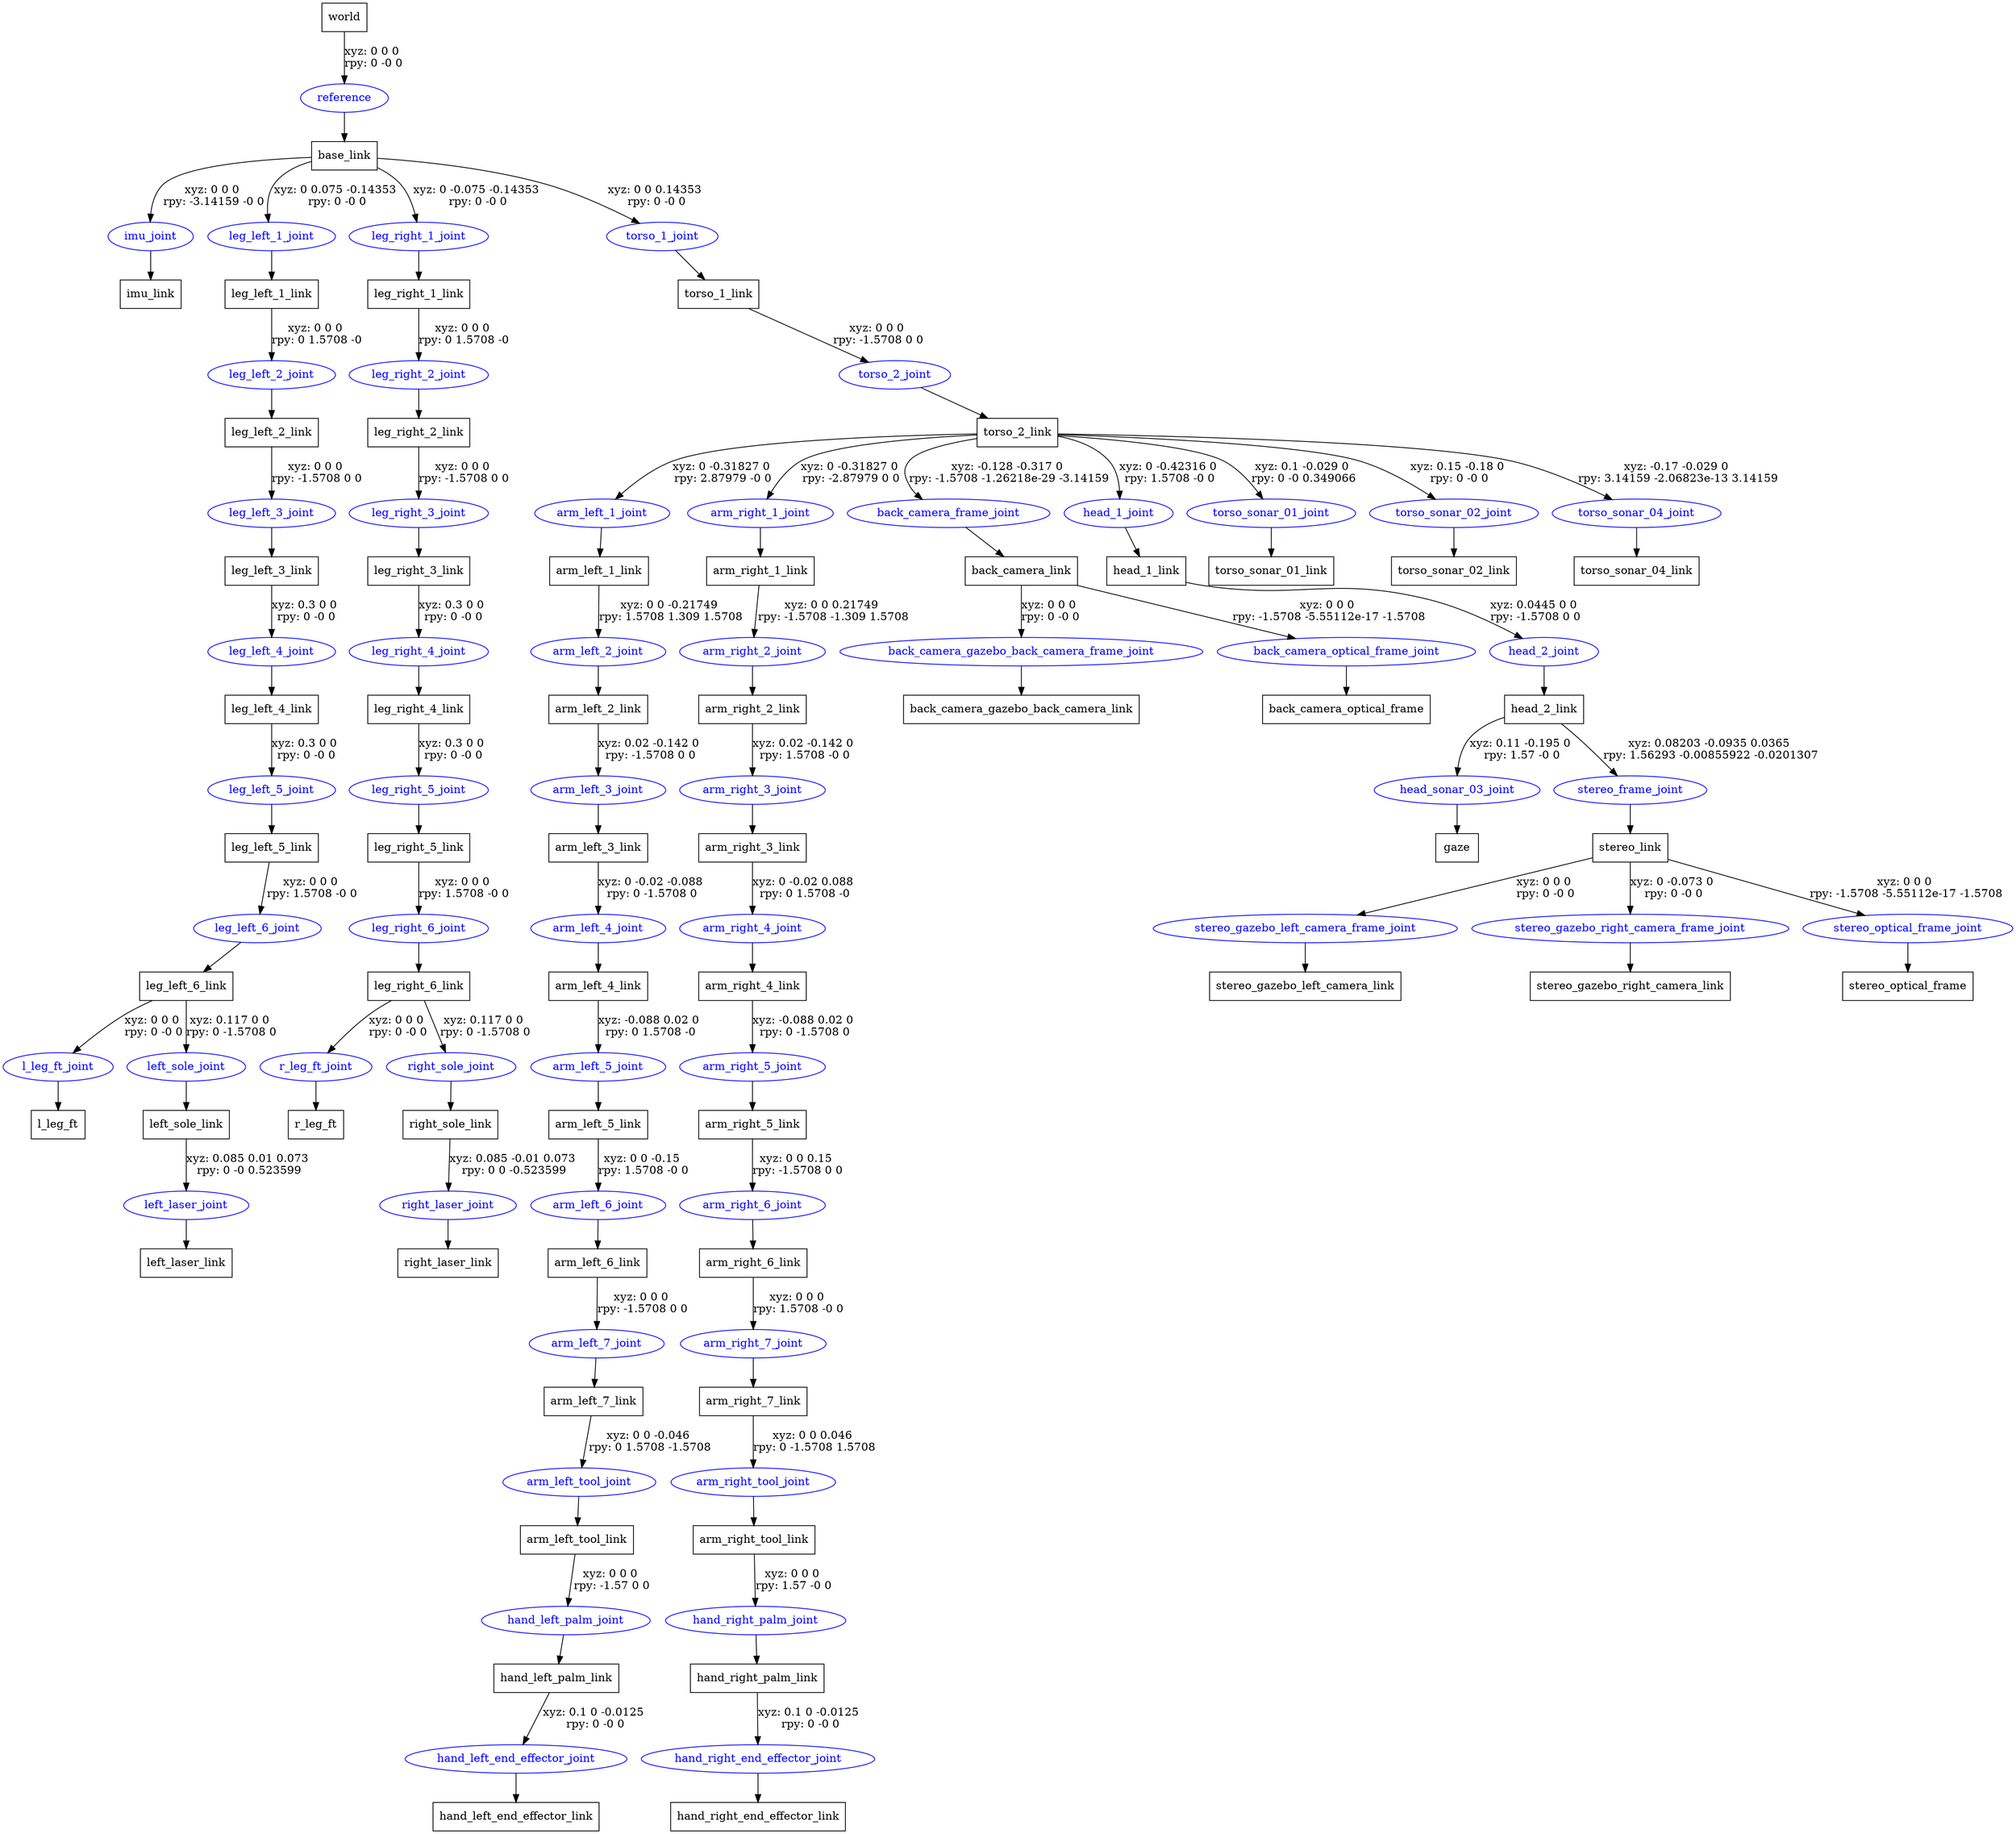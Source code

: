 digraph G {
node [shape=box];
"world" [label="world"];
"base_link" [label="base_link"];
"imu_link" [label="imu_link"];
"leg_left_1_link" [label="leg_left_1_link"];
"leg_left_2_link" [label="leg_left_2_link"];
"leg_left_3_link" [label="leg_left_3_link"];
"leg_left_4_link" [label="leg_left_4_link"];
"leg_left_5_link" [label="leg_left_5_link"];
"leg_left_6_link" [label="leg_left_6_link"];
"l_leg_ft" [label="l_leg_ft"];
"left_sole_link" [label="left_sole_link"];
"left_laser_link" [label="left_laser_link"];
"leg_right_1_link" [label="leg_right_1_link"];
"leg_right_2_link" [label="leg_right_2_link"];
"leg_right_3_link" [label="leg_right_3_link"];
"leg_right_4_link" [label="leg_right_4_link"];
"leg_right_5_link" [label="leg_right_5_link"];
"leg_right_6_link" [label="leg_right_6_link"];
"r_leg_ft" [label="r_leg_ft"];
"right_sole_link" [label="right_sole_link"];
"right_laser_link" [label="right_laser_link"];
"torso_1_link" [label="torso_1_link"];
"torso_2_link" [label="torso_2_link"];
"arm_left_1_link" [label="arm_left_1_link"];
"arm_left_2_link" [label="arm_left_2_link"];
"arm_left_3_link" [label="arm_left_3_link"];
"arm_left_4_link" [label="arm_left_4_link"];
"arm_left_5_link" [label="arm_left_5_link"];
"arm_left_6_link" [label="arm_left_6_link"];
"arm_left_7_link" [label="arm_left_7_link"];
"arm_left_tool_link" [label="arm_left_tool_link"];
"hand_left_palm_link" [label="hand_left_palm_link"];
"hand_left_end_effector_link" [label="hand_left_end_effector_link"];
"arm_right_1_link" [label="arm_right_1_link"];
"arm_right_2_link" [label="arm_right_2_link"];
"arm_right_3_link" [label="arm_right_3_link"];
"arm_right_4_link" [label="arm_right_4_link"];
"arm_right_5_link" [label="arm_right_5_link"];
"arm_right_6_link" [label="arm_right_6_link"];
"arm_right_7_link" [label="arm_right_7_link"];
"arm_right_tool_link" [label="arm_right_tool_link"];
"hand_right_palm_link" [label="hand_right_palm_link"];
"hand_right_end_effector_link" [label="hand_right_end_effector_link"];
"back_camera_link" [label="back_camera_link"];
"back_camera_gazebo_back_camera_link" [label="back_camera_gazebo_back_camera_link"];
"back_camera_optical_frame" [label="back_camera_optical_frame"];
"head_1_link" [label="head_1_link"];
"head_2_link" [label="head_2_link"];
"gaze" [label="gaze"];
"stereo_link" [label="stereo_link"];
"stereo_gazebo_left_camera_link" [label="stereo_gazebo_left_camera_link"];
"stereo_gazebo_right_camera_link" [label="stereo_gazebo_right_camera_link"];
"stereo_optical_frame" [label="stereo_optical_frame"];
"torso_sonar_01_link" [label="torso_sonar_01_link"];
"torso_sonar_02_link" [label="torso_sonar_02_link"];
"torso_sonar_04_link" [label="torso_sonar_04_link"];
node [shape=ellipse, color=blue, fontcolor=blue];
"world" -> "reference" [label="xyz: 0 0 0 \nrpy: 0 -0 0"]
"reference" -> "base_link"
"base_link" -> "imu_joint" [label="xyz: 0 0 0 \nrpy: -3.14159 -0 0"]
"imu_joint" -> "imu_link"
"base_link" -> "leg_left_1_joint" [label="xyz: 0 0.075 -0.14353 \nrpy: 0 -0 0"]
"leg_left_1_joint" -> "leg_left_1_link"
"leg_left_1_link" -> "leg_left_2_joint" [label="xyz: 0 0 0 \nrpy: 0 1.5708 -0"]
"leg_left_2_joint" -> "leg_left_2_link"
"leg_left_2_link" -> "leg_left_3_joint" [label="xyz: 0 0 0 \nrpy: -1.5708 0 0"]
"leg_left_3_joint" -> "leg_left_3_link"
"leg_left_3_link" -> "leg_left_4_joint" [label="xyz: 0.3 0 0 \nrpy: 0 -0 0"]
"leg_left_4_joint" -> "leg_left_4_link"
"leg_left_4_link" -> "leg_left_5_joint" [label="xyz: 0.3 0 0 \nrpy: 0 -0 0"]
"leg_left_5_joint" -> "leg_left_5_link"
"leg_left_5_link" -> "leg_left_6_joint" [label="xyz: 0 0 0 \nrpy: 1.5708 -0 0"]
"leg_left_6_joint" -> "leg_left_6_link"
"leg_left_6_link" -> "l_leg_ft_joint" [label="xyz: 0 0 0 \nrpy: 0 -0 0"]
"l_leg_ft_joint" -> "l_leg_ft"
"leg_left_6_link" -> "left_sole_joint" [label="xyz: 0.117 0 0 \nrpy: 0 -1.5708 0"]
"left_sole_joint" -> "left_sole_link"
"left_sole_link" -> "left_laser_joint" [label="xyz: 0.085 0.01 0.073 \nrpy: 0 -0 0.523599"]
"left_laser_joint" -> "left_laser_link"
"base_link" -> "leg_right_1_joint" [label="xyz: 0 -0.075 -0.14353 \nrpy: 0 -0 0"]
"leg_right_1_joint" -> "leg_right_1_link"
"leg_right_1_link" -> "leg_right_2_joint" [label="xyz: 0 0 0 \nrpy: 0 1.5708 -0"]
"leg_right_2_joint" -> "leg_right_2_link"
"leg_right_2_link" -> "leg_right_3_joint" [label="xyz: 0 0 0 \nrpy: -1.5708 0 0"]
"leg_right_3_joint" -> "leg_right_3_link"
"leg_right_3_link" -> "leg_right_4_joint" [label="xyz: 0.3 0 0 \nrpy: 0 -0 0"]
"leg_right_4_joint" -> "leg_right_4_link"
"leg_right_4_link" -> "leg_right_5_joint" [label="xyz: 0.3 0 0 \nrpy: 0 -0 0"]
"leg_right_5_joint" -> "leg_right_5_link"
"leg_right_5_link" -> "leg_right_6_joint" [label="xyz: 0 0 0 \nrpy: 1.5708 -0 0"]
"leg_right_6_joint" -> "leg_right_6_link"
"leg_right_6_link" -> "r_leg_ft_joint" [label="xyz: 0 0 0 \nrpy: 0 -0 0"]
"r_leg_ft_joint" -> "r_leg_ft"
"leg_right_6_link" -> "right_sole_joint" [label="xyz: 0.117 0 0 \nrpy: 0 -1.5708 0"]
"right_sole_joint" -> "right_sole_link"
"right_sole_link" -> "right_laser_joint" [label="xyz: 0.085 -0.01 0.073 \nrpy: 0 0 -0.523599"]
"right_laser_joint" -> "right_laser_link"
"base_link" -> "torso_1_joint" [label="xyz: 0 0 0.14353 \nrpy: 0 -0 0"]
"torso_1_joint" -> "torso_1_link"
"torso_1_link" -> "torso_2_joint" [label="xyz: 0 0 0 \nrpy: -1.5708 0 0"]
"torso_2_joint" -> "torso_2_link"
"torso_2_link" -> "arm_left_1_joint" [label="xyz: 0 -0.31827 0 \nrpy: 2.87979 -0 0"]
"arm_left_1_joint" -> "arm_left_1_link"
"arm_left_1_link" -> "arm_left_2_joint" [label="xyz: 0 0 -0.21749 \nrpy: 1.5708 1.309 1.5708"]
"arm_left_2_joint" -> "arm_left_2_link"
"arm_left_2_link" -> "arm_left_3_joint" [label="xyz: 0.02 -0.142 0 \nrpy: -1.5708 0 0"]
"arm_left_3_joint" -> "arm_left_3_link"
"arm_left_3_link" -> "arm_left_4_joint" [label="xyz: 0 -0.02 -0.088 \nrpy: 0 -1.5708 0"]
"arm_left_4_joint" -> "arm_left_4_link"
"arm_left_4_link" -> "arm_left_5_joint" [label="xyz: -0.088 0.02 0 \nrpy: 0 1.5708 -0"]
"arm_left_5_joint" -> "arm_left_5_link"
"arm_left_5_link" -> "arm_left_6_joint" [label="xyz: 0 0 -0.15 \nrpy: 1.5708 -0 0"]
"arm_left_6_joint" -> "arm_left_6_link"
"arm_left_6_link" -> "arm_left_7_joint" [label="xyz: 0 0 0 \nrpy: -1.5708 0 0"]
"arm_left_7_joint" -> "arm_left_7_link"
"arm_left_7_link" -> "arm_left_tool_joint" [label="xyz: 0 0 -0.046 \nrpy: 0 1.5708 -1.5708"]
"arm_left_tool_joint" -> "arm_left_tool_link"
"arm_left_tool_link" -> "hand_left_palm_joint" [label="xyz: 0 0 0 \nrpy: -1.57 0 0"]
"hand_left_palm_joint" -> "hand_left_palm_link"
"hand_left_palm_link" -> "hand_left_end_effector_joint" [label="xyz: 0.1 0 -0.0125 \nrpy: 0 -0 0"]
"hand_left_end_effector_joint" -> "hand_left_end_effector_link"
"torso_2_link" -> "arm_right_1_joint" [label="xyz: 0 -0.31827 0 \nrpy: -2.87979 0 0"]
"arm_right_1_joint" -> "arm_right_1_link"
"arm_right_1_link" -> "arm_right_2_joint" [label="xyz: 0 0 0.21749 \nrpy: -1.5708 -1.309 1.5708"]
"arm_right_2_joint" -> "arm_right_2_link"
"arm_right_2_link" -> "arm_right_3_joint" [label="xyz: 0.02 -0.142 0 \nrpy: 1.5708 -0 0"]
"arm_right_3_joint" -> "arm_right_3_link"
"arm_right_3_link" -> "arm_right_4_joint" [label="xyz: 0 -0.02 0.088 \nrpy: 0 1.5708 -0"]
"arm_right_4_joint" -> "arm_right_4_link"
"arm_right_4_link" -> "arm_right_5_joint" [label="xyz: -0.088 0.02 0 \nrpy: 0 -1.5708 0"]
"arm_right_5_joint" -> "arm_right_5_link"
"arm_right_5_link" -> "arm_right_6_joint" [label="xyz: 0 0 0.15 \nrpy: -1.5708 0 0"]
"arm_right_6_joint" -> "arm_right_6_link"
"arm_right_6_link" -> "arm_right_7_joint" [label="xyz: 0 0 0 \nrpy: 1.5708 -0 0"]
"arm_right_7_joint" -> "arm_right_7_link"
"arm_right_7_link" -> "arm_right_tool_joint" [label="xyz: 0 0 0.046 \nrpy: 0 -1.5708 1.5708"]
"arm_right_tool_joint" -> "arm_right_tool_link"
"arm_right_tool_link" -> "hand_right_palm_joint" [label="xyz: 0 0 0 \nrpy: 1.57 -0 0"]
"hand_right_palm_joint" -> "hand_right_palm_link"
"hand_right_palm_link" -> "hand_right_end_effector_joint" [label="xyz: 0.1 0 -0.0125 \nrpy: 0 -0 0"]
"hand_right_end_effector_joint" -> "hand_right_end_effector_link"
"torso_2_link" -> "back_camera_frame_joint" [label="xyz: -0.128 -0.317 0 \nrpy: -1.5708 -1.26218e-29 -3.14159"]
"back_camera_frame_joint" -> "back_camera_link"
"back_camera_link" -> "back_camera_gazebo_back_camera_frame_joint" [label="xyz: 0 0 0 \nrpy: 0 -0 0"]
"back_camera_gazebo_back_camera_frame_joint" -> "back_camera_gazebo_back_camera_link"
"back_camera_link" -> "back_camera_optical_frame_joint" [label="xyz: 0 0 0 \nrpy: -1.5708 -5.55112e-17 -1.5708"]
"back_camera_optical_frame_joint" -> "back_camera_optical_frame"
"torso_2_link" -> "head_1_joint" [label="xyz: 0 -0.42316 0 \nrpy: 1.5708 -0 0"]
"head_1_joint" -> "head_1_link"
"head_1_link" -> "head_2_joint" [label="xyz: 0.0445 0 0 \nrpy: -1.5708 0 0"]
"head_2_joint" -> "head_2_link"
"head_2_link" -> "head_sonar_03_joint" [label="xyz: 0.11 -0.195 0 \nrpy: 1.57 -0 0"]
"head_sonar_03_joint" -> "gaze"
"head_2_link" -> "stereo_frame_joint" [label="xyz: 0.08203 -0.0935 0.0365 \nrpy: 1.56293 -0.00855922 -0.0201307"]
"stereo_frame_joint" -> "stereo_link"
"stereo_link" -> "stereo_gazebo_left_camera_frame_joint" [label="xyz: 0 0 0 \nrpy: 0 -0 0"]
"stereo_gazebo_left_camera_frame_joint" -> "stereo_gazebo_left_camera_link"
"stereo_link" -> "stereo_gazebo_right_camera_frame_joint" [label="xyz: 0 -0.073 0 \nrpy: 0 -0 0"]
"stereo_gazebo_right_camera_frame_joint" -> "stereo_gazebo_right_camera_link"
"stereo_link" -> "stereo_optical_frame_joint" [label="xyz: 0 0 0 \nrpy: -1.5708 -5.55112e-17 -1.5708"]
"stereo_optical_frame_joint" -> "stereo_optical_frame"
"torso_2_link" -> "torso_sonar_01_joint" [label="xyz: 0.1 -0.029 0 \nrpy: 0 -0 0.349066"]
"torso_sonar_01_joint" -> "torso_sonar_01_link"
"torso_2_link" -> "torso_sonar_02_joint" [label="xyz: 0.15 -0.18 0 \nrpy: 0 -0 0"]
"torso_sonar_02_joint" -> "torso_sonar_02_link"
"torso_2_link" -> "torso_sonar_04_joint" [label="xyz: -0.17 -0.029 0 \nrpy: 3.14159 -2.06823e-13 3.14159"]
"torso_sonar_04_joint" -> "torso_sonar_04_link"
}
